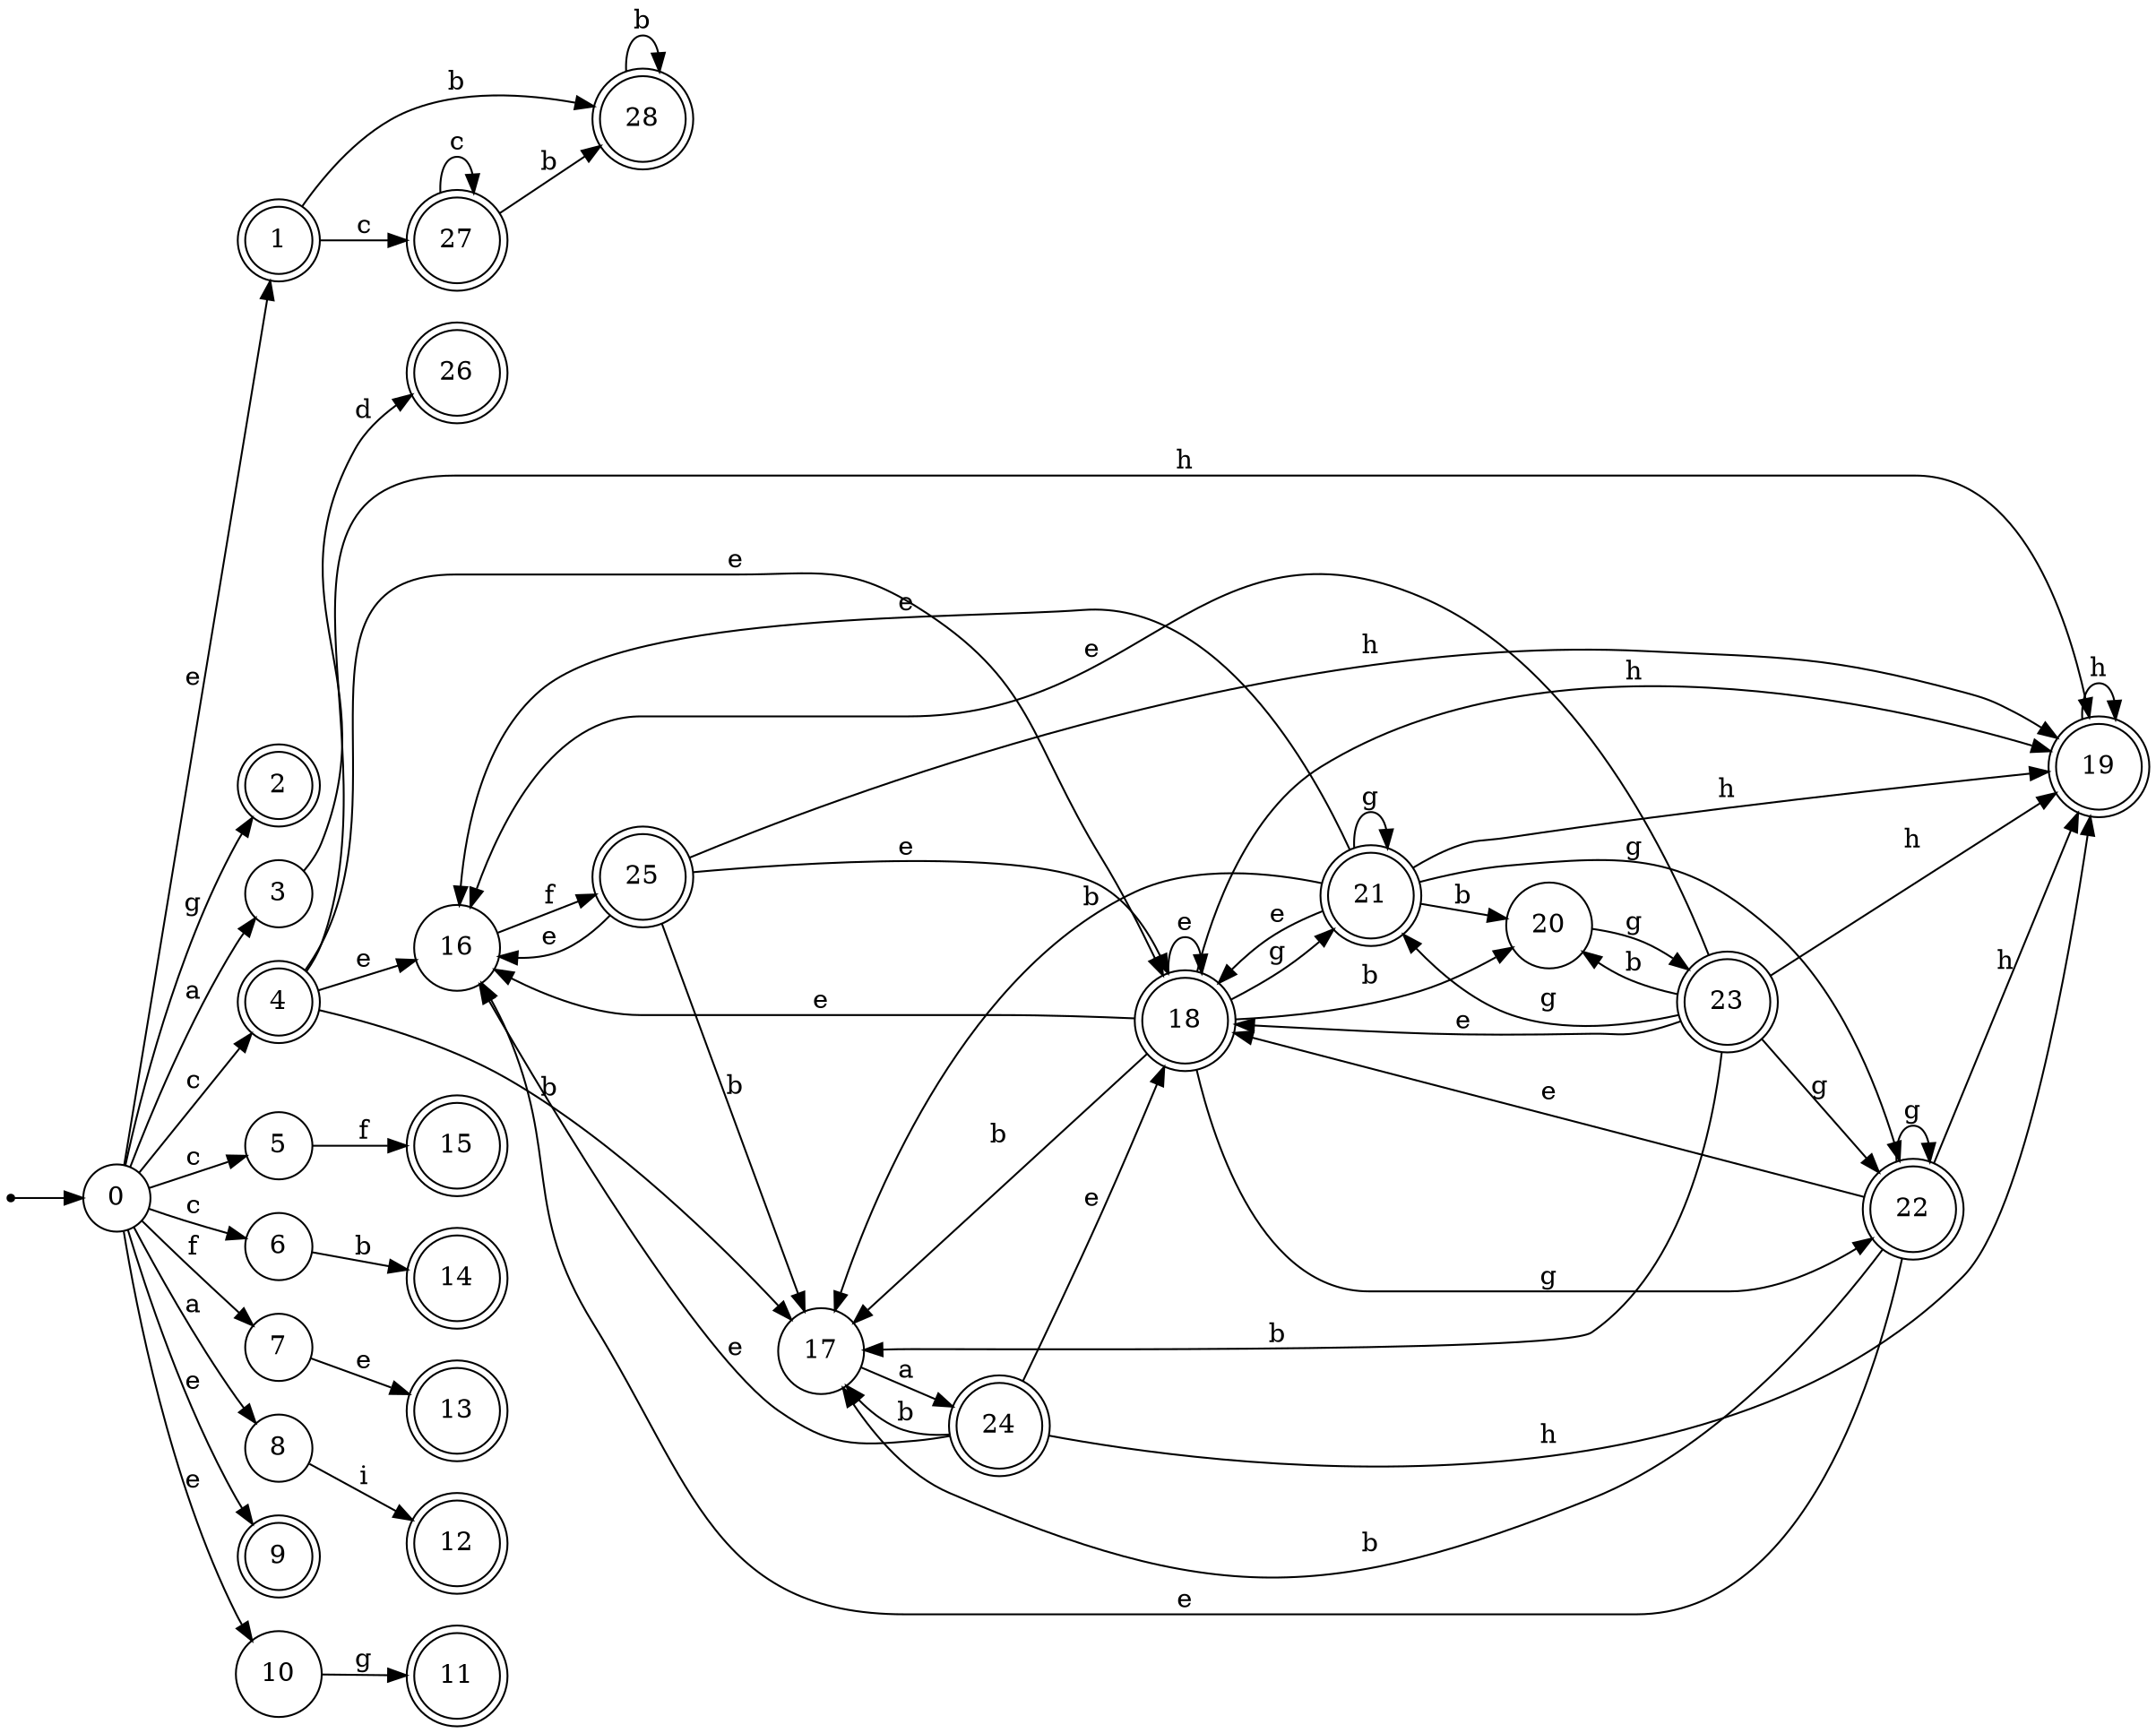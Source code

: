 digraph finite_state_machine {
rankdir=LR;
size="20,20";
node [shape = point]; "dummy0"
node [shape = circle]; "0";
"dummy0" -> "0";
node [shape = doublecircle]; "1";node [shape = doublecircle]; "2";node [shape = circle]; "3";
node [shape = doublecircle]; "4";node [shape = circle]; "5";
node [shape = circle]; "6";
node [shape = circle]; "7";
node [shape = circle]; "8";
node [shape = doublecircle]; "9";node [shape = circle]; "10";
node [shape = doublecircle]; "11";node [shape = doublecircle]; "12";node [shape = doublecircle]; "13";node [shape = doublecircle]; "14";node [shape = doublecircle]; "15";node [shape = circle]; "16";
node [shape = circle]; "17";
node [shape = doublecircle]; "18";node [shape = doublecircle]; "19";node [shape = circle]; "20";
node [shape = doublecircle]; "21";node [shape = doublecircle]; "22";node [shape = doublecircle]; "23";node [shape = doublecircle]; "24";node [shape = doublecircle]; "25";node [shape = doublecircle]; "26";node [shape = doublecircle]; "27";node [shape = doublecircle]; "28";"0" -> "1" [label = "e"];
 "0" -> "10" [label = "e"];
 "0" -> "9" [label = "e"];
 "0" -> "2" [label = "g"];
 "0" -> "8" [label = "a"];
 "0" -> "3" [label = "a"];
 "0" -> "4" [label = "c"];
 "0" -> "5" [label = "c"];
 "0" -> "6" [label = "c"];
 "0" -> "7" [label = "f"];
 "10" -> "11" [label = "g"];
 "8" -> "12" [label = "i"];
 "7" -> "13" [label = "e"];
 "6" -> "14" [label = "b"];
 "5" -> "15" [label = "f"];
 "4" -> "16" [label = "e"];
 "4" -> "18" [label = "e"];
 "4" -> "17" [label = "b"];
 "4" -> "19" [label = "h"];
 "19" -> "19" [label = "h"];
 "18" -> "16" [label = "e"];
 "18" -> "18" [label = "e"];
 "18" -> "17" [label = "b"];
 "18" -> "20" [label = "b"];
 "18" -> "21" [label = "g"];
 "18" -> "22" [label = "g"];
 "18" -> "19" [label = "h"];
 "22" -> "22" [label = "g"];
 "22" -> "16" [label = "e"];
 "22" -> "18" [label = "e"];
 "22" -> "17" [label = "b"];
 "22" -> "19" [label = "h"];
 "21" -> "21" [label = "g"];
 "21" -> "22" [label = "g"];
 "21" -> "17" [label = "b"];
 "21" -> "20" [label = "b"];
 "21" -> "16" [label = "e"];
 "21" -> "18" [label = "e"];
 "21" -> "19" [label = "h"];
 "20" -> "23" [label = "g"];
 "23" -> "17" [label = "b"];
 "23" -> "20" [label = "b"];
 "23" -> "21" [label = "g"];
 "23" -> "22" [label = "g"];
 "23" -> "16" [label = "e"];
 "23" -> "18" [label = "e"];
 "23" -> "19" [label = "h"];
 "17" -> "24" [label = "a"];
 "24" -> "17" [label = "b"];
 "24" -> "16" [label = "e"];
 "24" -> "18" [label = "e"];
 "24" -> "19" [label = "h"];
 "16" -> "25" [label = "f"];
 "25" -> "16" [label = "e"];
 "25" -> "18" [label = "e"];
 "25" -> "17" [label = "b"];
 "25" -> "19" [label = "h"];
 "3" -> "26" [label = "d"];
 "1" -> "27" [label = "c"];
 "1" -> "28" [label = "b"];
 "28" -> "28" [label = "b"];
 "27" -> "27" [label = "c"];
 "27" -> "28" [label = "b"];
 }
